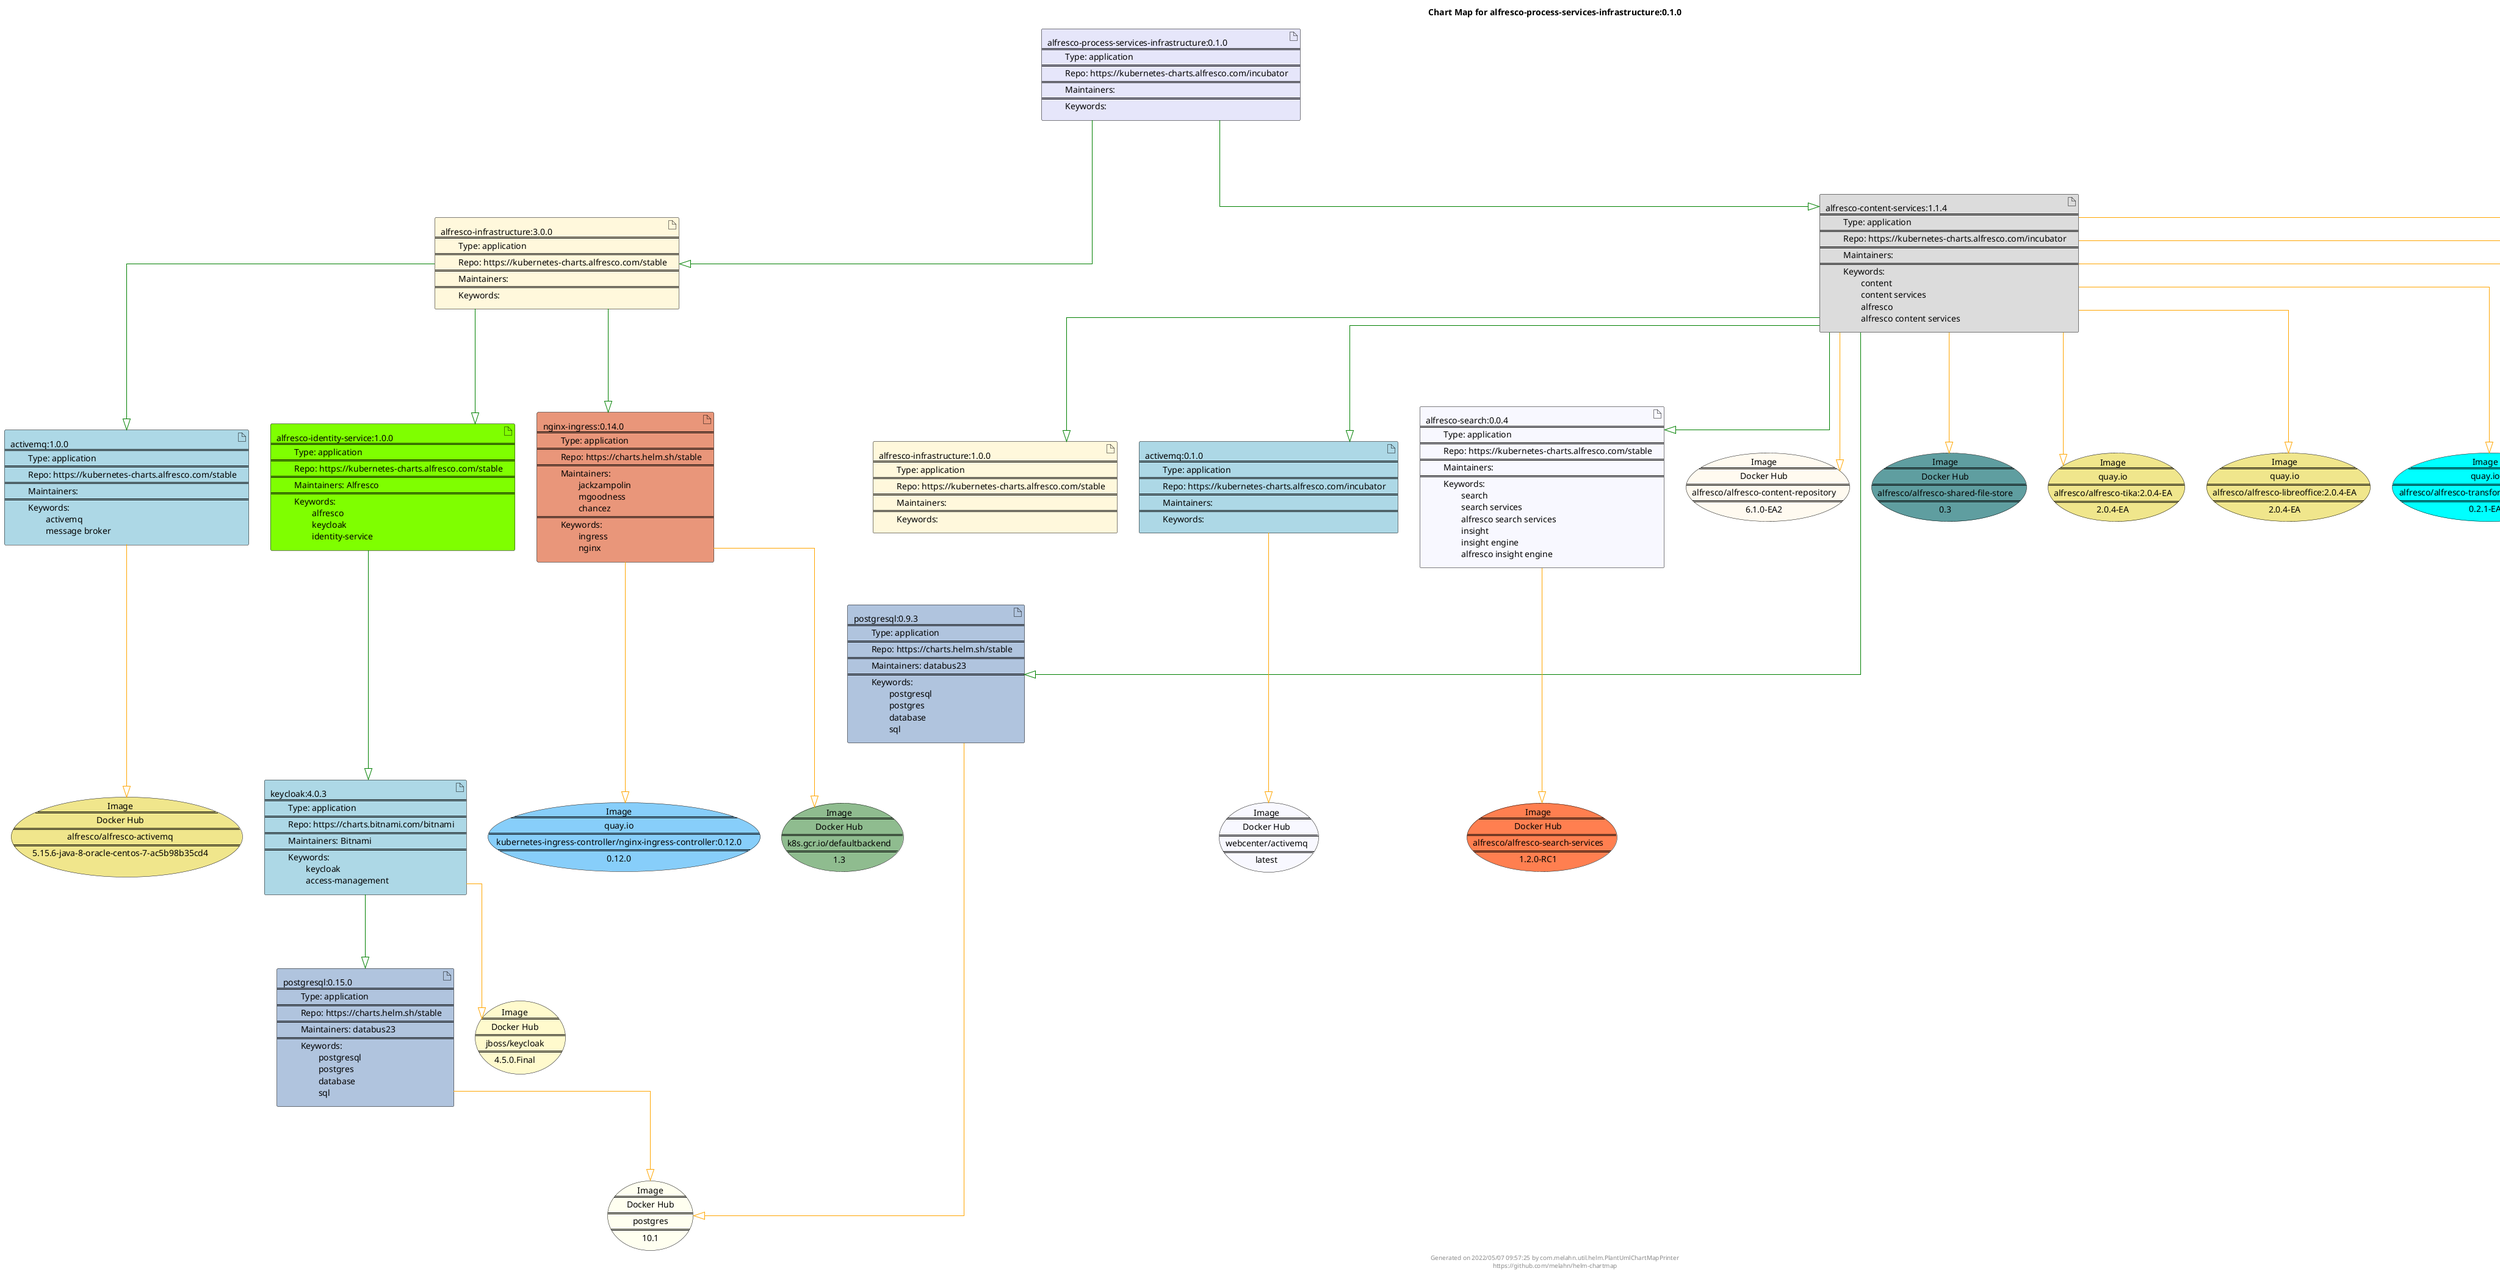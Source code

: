 @startuml
skinparam linetype ortho
skinparam backgroundColor white
skinparam usecaseBorderColor black
skinparam usecaseArrowColor LightSlateGray
skinparam artifactBorderColor black
skinparam artifactArrowColor LightSlateGray

title Chart Map for alfresco-process-services-infrastructure:0.1.0

'There are 12 referenced Helm Charts
artifact "keycloak:4.0.3\n====\n\tType: application\n====\n\tRepo: https://charts.bitnami.com/bitnami\n====\n\tMaintainers: Bitnami\n====\n\tKeywords: \n\t\tkeycloak\n\t\taccess-management" as keycloak_4_0_3 #LightBlue
artifact "postgresql:0.9.3\n====\n\tType: application\n====\n\tRepo: https://charts.helm.sh/stable\n====\n\tMaintainers: databus23\n====\n\tKeywords: \n\t\tpostgresql\n\t\tpostgres\n\t\tdatabase\n\t\tsql" as postgresql_0_9_3 #LightSteelBlue
artifact "alfresco-infrastructure:3.0.0\n====\n\tType: application\n====\n\tRepo: https://kubernetes-charts.alfresco.com/stable\n====\n\tMaintainers: \n====\n\tKeywords: " as alfresco_infrastructure_3_0_0 #Cornsilk
artifact "activemq:1.0.0\n====\n\tType: application\n====\n\tRepo: https://kubernetes-charts.alfresco.com/stable\n====\n\tMaintainers: \n====\n\tKeywords: \n\t\tactivemq\n\t\tmessage broker" as activemq_1_0_0 #LightBlue
artifact "alfresco-infrastructure:1.0.0\n====\n\tType: application\n====\n\tRepo: https://kubernetes-charts.alfresco.com/stable\n====\n\tMaintainers: \n====\n\tKeywords: " as alfresco_infrastructure_1_0_0 #Cornsilk
artifact "alfresco-process-services-infrastructure:0.1.0\n====\n\tType: application\n====\n\tRepo: https://kubernetes-charts.alfresco.com/incubator\n====\n\tMaintainers: \n====\n\tKeywords: " as alfresco_process_services_infrastructure_0_1_0 #Lavender
artifact "activemq:0.1.0\n====\n\tType: application\n====\n\tRepo: https://kubernetes-charts.alfresco.com/incubator\n====\n\tMaintainers: \n====\n\tKeywords: " as activemq_0_1_0 #LightBlue
artifact "alfresco-identity-service:1.0.0\n====\n\tType: application\n====\n\tRepo: https://kubernetes-charts.alfresco.com/stable\n====\n\tMaintainers: Alfresco\n====\n\tKeywords: \n\t\talfresco\n\t\tkeycloak\n\t\tidentity-service" as alfresco_identity_service_1_0_0 #Chartreuse
artifact "postgresql:0.15.0\n====\n\tType: application\n====\n\tRepo: https://charts.helm.sh/stable\n====\n\tMaintainers: databus23\n====\n\tKeywords: \n\t\tpostgresql\n\t\tpostgres\n\t\tdatabase\n\t\tsql" as postgresql_0_15_0 #LightSteelBlue
artifact "nginx-ingress:0.14.0\n====\n\tType: application\n====\n\tRepo: https://charts.helm.sh/stable\n====\n\tMaintainers: \n\t\tjackzampolin\n\t\tmgoodness\n\t\tchancez\n====\n\tKeywords: \n\t\tingress\n\t\tnginx" as nginx_ingress_0_14_0 #DarkSalmon
artifact "alfresco-search:0.0.4\n====\n\tType: application\n====\n\tRepo: https://kubernetes-charts.alfresco.com/stable\n====\n\tMaintainers: \n====\n\tKeywords: \n\t\tsearch\n\t\tsearch services\n\t\talfresco search services\n\t\tinsight\n\t\tinsight engine\n\t\talfresco insight engine" as alfresco_search_0_0_4 #GhostWhite
artifact "alfresco-content-services:1.1.4\n====\n\tType: application\n====\n\tRepo: https://kubernetes-charts.alfresco.com/incubator\n====\n\tMaintainers: \n====\n\tKeywords: \n\t\tcontent\n\t\tcontent services\n\t\talfresco\n\t\talfresco content services" as alfresco_content_services_1_1_4 #Gainsboro

'There are 15 referenced Docker Images
usecase "Image\n====\nDocker Hub\n====\nalfresco/alfresco-content-repository\n====\n6.1.0-EA2" as alfresco_alfresco_content_repository_6_1_0_EA2 #FloralWhite
usecase "Image\n====\nDocker Hub\n====\nalfresco/alfresco-shared-file-store\n====\n0.3" as alfresco_alfresco_shared_file_store_0_3 #CadetBlue
usecase "Image\n====\nquay.io\n====\nalfresco/alfresco-tika:2.0.4-EA\n====\n2.0.4-EA" as quay_io_alfresco_alfresco_tika_2_0_4_EA #Khaki
usecase "Image\n====\nDocker Hub\n====\npostgres\n====\n10.1" as postgres_10_1 #Ivory
usecase "Image\n====\nquay.io\n====\nalfresco/alfresco-libreoffice:2.0.4-EA\n====\n2.0.4-EA" as quay_io_alfresco_alfresco_libreoffice_2_0_4_EA #Khaki
usecase "Image\n====\nquay.io\n====\nkubernetes-ingress-controller/nginx-ingress-controller:0.12.0\n====\n0.12.0" as quay_io_kubernetes_ingress_controller_nginx_ingress_controller_0_12_0 #LightSkyBlue
usecase "Image\n====\nDocker Hub\n====\nalfresco/alfresco-search-services\n====\n1.2.0-RC1" as alfresco_alfresco_search_services_1_2_0_RC1 #Coral
usecase "Image\n====\nDocker Hub\n====\nalfresco/alfresco-activemq\n====\n5.15.6-java-8-oracle-centos-7-ac5b98b35cd4" as alfresco_alfresco_activemq_5_15_6_java_8_oracle_centos_7_ac5b98b35cd4 #Khaki
usecase "Image\n====\nquay.io\n====\nalfresco/alfresco-transform-router:0.2.1-EA\n====\n0.2.1-EA" as quay_io_alfresco_alfresco_transform_router_0_2_1_EA #Aqua
usecase "Image\n====\nquay.io\n====\nalfresco/alfresco-imagemagick:2.0.4-EA\n====\n2.0.4-EA" as quay_io_alfresco_alfresco_imagemagick_2_0_4_EA #Cyan
usecase "Image\n====\nDocker Hub\n====\nk8s.gcr.io/defaultbackend\n====\n1.3" as k8s_gcr_io_defaultbackend_1_3 #DarkSeaGreen
usecase "Image\n====\nquay.io\n====\nalfresco/alfresco-pdf-renderer:2.0.4-EA\n====\n2.0.4-EA" as quay_io_alfresco_alfresco_pdf_renderer_2_0_4_EA #GoldenRod
usecase "Image\n====\nDocker Hub\n====\nwebcenter/activemq\n====\nlatest" as webcenter_activemq_latest #GhostWhite
usecase "Image\n====\nDocker Hub\n====\njboss/keycloak\n====\n4.5.0.Final" as jboss_keycloak_4_5_0_Final #LemonChiffon
usecase "Image\n====\nDocker Hub\n====\nalfresco/alfresco-share\n====\n6.0" as alfresco_alfresco_share_6_0 #LightSalmon

'Chart Dependencies
alfresco_process_services_infrastructure_0_1_0--[#green]-|>alfresco_infrastructure_3_0_0
alfresco_infrastructure_3_0_0--[#green]-|>nginx_ingress_0_14_0
alfresco_infrastructure_3_0_0--[#green]-|>alfresco_identity_service_1_0_0
alfresco_identity_service_1_0_0--[#green]-|>keycloak_4_0_3
keycloak_4_0_3--[#green]-|>postgresql_0_15_0
alfresco_infrastructure_3_0_0--[#green]-|>activemq_1_0_0
alfresco_process_services_infrastructure_0_1_0--[#green]-|>alfresco_content_services_1_1_4
alfresco_content_services_1_1_4--[#green]-|>alfresco_search_0_0_4
alfresco_content_services_1_1_4--[#green]-|>postgresql_0_9_3
alfresco_content_services_1_1_4--[#green]-|>alfresco_infrastructure_1_0_0
alfresco_content_services_1_1_4--[#green]-|>activemq_0_1_0
keycloak_4_0_3--[#orange]-|>jboss_keycloak_4_5_0_Final
postgresql_0_9_3--[#orange]-|>postgres_10_1
activemq_1_0_0--[#orange]-|>alfresco_alfresco_activemq_5_15_6_java_8_oracle_centos_7_ac5b98b35cd4
activemq_0_1_0--[#orange]-|>webcenter_activemq_latest
postgresql_0_15_0--[#orange]-|>postgres_10_1
nginx_ingress_0_14_0--[#orange]-|>k8s_gcr_io_defaultbackend_1_3
nginx_ingress_0_14_0--[#orange]-|>quay_io_kubernetes_ingress_controller_nginx_ingress_controller_0_12_0
alfresco_search_0_0_4--[#orange]-|>alfresco_alfresco_search_services_1_2_0_RC1
alfresco_content_services_1_1_4--[#orange]-|>quay_io_alfresco_alfresco_tika_2_0_4_EA
alfresco_content_services_1_1_4--[#orange]-|>quay_io_alfresco_alfresco_imagemagick_2_0_4_EA
alfresco_content_services_1_1_4--[#orange]-|>alfresco_alfresco_share_6_0
alfresco_content_services_1_1_4--[#orange]-|>quay_io_alfresco_alfresco_pdf_renderer_2_0_4_EA
alfresco_content_services_1_1_4--[#orange]-|>alfresco_alfresco_shared_file_store_0_3
alfresco_content_services_1_1_4--[#orange]-|>quay_io_alfresco_alfresco_libreoffice_2_0_4_EA
alfresco_content_services_1_1_4--[#orange]-|>alfresco_alfresco_content_repository_6_1_0_EA2
alfresco_content_services_1_1_4--[#orange]-|>quay_io_alfresco_alfresco_transform_router_0_2_1_EA

center footer Generated on 2022/05/07 09:57:25 by com.melahn.util.helm.PlantUmlChartMapPrinter\nhttps://github.com/melahn/helm-chartmap
@enduml
